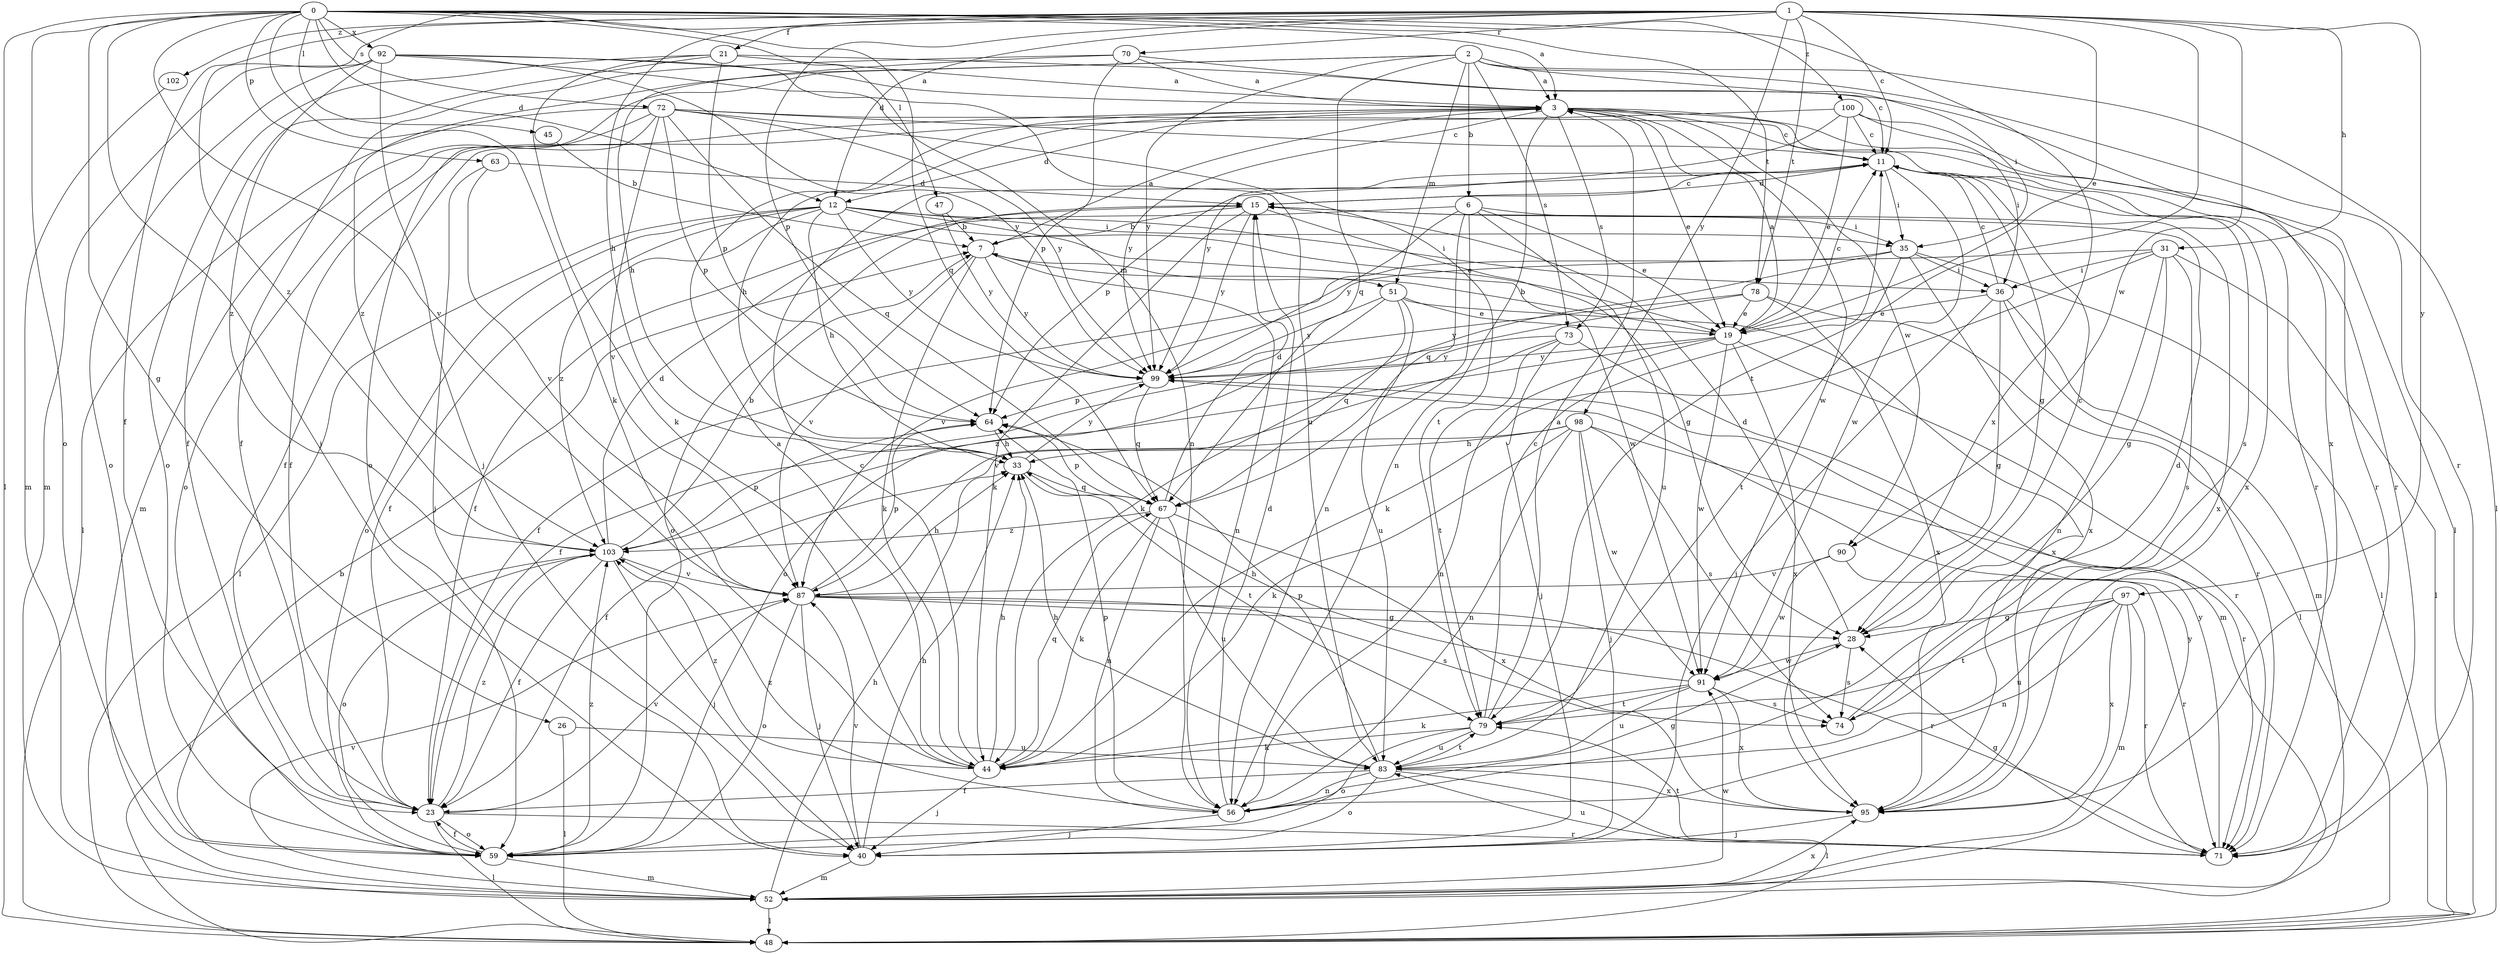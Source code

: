 strict digraph  {
0;
1;
2;
3;
6;
7;
11;
12;
15;
19;
21;
23;
26;
28;
31;
33;
35;
36;
40;
44;
45;
47;
48;
51;
52;
56;
59;
63;
64;
67;
70;
71;
72;
73;
74;
78;
79;
83;
87;
90;
91;
92;
95;
97;
98;
99;
100;
102;
103;
0 -> 3  [label=a];
0 -> 12  [label=d];
0 -> 26  [label=g];
0 -> 40  [label=j];
0 -> 44  [label=k];
0 -> 45  [label=l];
0 -> 47  [label=l];
0 -> 48  [label=l];
0 -> 59  [label=o];
0 -> 63  [label=p];
0 -> 67  [label=q];
0 -> 72  [label=s];
0 -> 78  [label=t];
0 -> 87  [label=v];
0 -> 92  [label=x];
0 -> 95  [label=x];
0 -> 100  [label=z];
1 -> 11  [label=c];
1 -> 12  [label=d];
1 -> 19  [label=e];
1 -> 21  [label=f];
1 -> 23  [label=f];
1 -> 31  [label=h];
1 -> 33  [label=h];
1 -> 64  [label=p];
1 -> 70  [label=r];
1 -> 78  [label=t];
1 -> 79  [label=t];
1 -> 90  [label=w];
1 -> 97  [label=y];
1 -> 98  [label=y];
1 -> 102  [label=z];
1 -> 103  [label=z];
2 -> 3  [label=a];
2 -> 6  [label=b];
2 -> 35  [label=i];
2 -> 48  [label=l];
2 -> 51  [label=m];
2 -> 59  [label=o];
2 -> 67  [label=q];
2 -> 71  [label=r];
2 -> 73  [label=s];
2 -> 99  [label=y];
2 -> 103  [label=z];
3 -> 11  [label=c];
3 -> 12  [label=d];
3 -> 19  [label=e];
3 -> 23  [label=f];
3 -> 33  [label=h];
3 -> 48  [label=l];
3 -> 56  [label=n];
3 -> 71  [label=r];
3 -> 73  [label=s];
3 -> 90  [label=w];
3 -> 91  [label=w];
3 -> 99  [label=y];
6 -> 19  [label=e];
6 -> 23  [label=f];
6 -> 35  [label=i];
6 -> 56  [label=n];
6 -> 67  [label=q];
6 -> 83  [label=u];
6 -> 99  [label=y];
7 -> 3  [label=a];
7 -> 44  [label=k];
7 -> 51  [label=m];
7 -> 56  [label=n];
7 -> 87  [label=v];
7 -> 99  [label=y];
11 -> 15  [label=d];
11 -> 28  [label=g];
11 -> 35  [label=i];
11 -> 64  [label=p];
11 -> 74  [label=s];
11 -> 91  [label=w];
11 -> 95  [label=x];
12 -> 19  [label=e];
12 -> 23  [label=f];
12 -> 33  [label=h];
12 -> 35  [label=i];
12 -> 36  [label=i];
12 -> 48  [label=l];
12 -> 59  [label=o];
12 -> 91  [label=w];
12 -> 99  [label=y];
12 -> 103  [label=z];
15 -> 7  [label=b];
15 -> 11  [label=c];
15 -> 28  [label=g];
15 -> 44  [label=k];
15 -> 59  [label=o];
15 -> 95  [label=x];
15 -> 99  [label=y];
19 -> 3  [label=a];
19 -> 7  [label=b];
19 -> 11  [label=c];
19 -> 56  [label=n];
19 -> 71  [label=r];
19 -> 91  [label=w];
19 -> 95  [label=x];
19 -> 99  [label=y];
19 -> 103  [label=z];
21 -> 3  [label=a];
21 -> 23  [label=f];
21 -> 44  [label=k];
21 -> 59  [label=o];
21 -> 64  [label=p];
21 -> 95  [label=x];
23 -> 48  [label=l];
23 -> 59  [label=o];
23 -> 71  [label=r];
23 -> 87  [label=v];
23 -> 103  [label=z];
26 -> 48  [label=l];
26 -> 83  [label=u];
28 -> 11  [label=c];
28 -> 15  [label=d];
28 -> 74  [label=s];
28 -> 91  [label=w];
31 -> 28  [label=g];
31 -> 36  [label=i];
31 -> 44  [label=k];
31 -> 48  [label=l];
31 -> 56  [label=n];
31 -> 74  [label=s];
31 -> 87  [label=v];
33 -> 67  [label=q];
33 -> 79  [label=t];
33 -> 99  [label=y];
35 -> 23  [label=f];
35 -> 36  [label=i];
35 -> 44  [label=k];
35 -> 48  [label=l];
35 -> 79  [label=t];
35 -> 95  [label=x];
36 -> 11  [label=c];
36 -> 19  [label=e];
36 -> 28  [label=g];
36 -> 40  [label=j];
36 -> 52  [label=m];
36 -> 71  [label=r];
40 -> 33  [label=h];
40 -> 52  [label=m];
40 -> 87  [label=v];
44 -> 3  [label=a];
44 -> 11  [label=c];
44 -> 33  [label=h];
44 -> 40  [label=j];
44 -> 67  [label=q];
44 -> 103  [label=z];
45 -> 7  [label=b];
47 -> 7  [label=b];
47 -> 99  [label=y];
51 -> 19  [label=e];
51 -> 59  [label=o];
51 -> 67  [label=q];
51 -> 83  [label=u];
51 -> 95  [label=x];
51 -> 99  [label=y];
52 -> 7  [label=b];
52 -> 33  [label=h];
52 -> 48  [label=l];
52 -> 87  [label=v];
52 -> 91  [label=w];
52 -> 95  [label=x];
52 -> 99  [label=y];
56 -> 15  [label=d];
56 -> 28  [label=g];
56 -> 40  [label=j];
56 -> 64  [label=p];
56 -> 103  [label=z];
59 -> 23  [label=f];
59 -> 52  [label=m];
59 -> 103  [label=z];
63 -> 15  [label=d];
63 -> 40  [label=j];
63 -> 87  [label=v];
64 -> 33  [label=h];
67 -> 15  [label=d];
67 -> 44  [label=k];
67 -> 56  [label=n];
67 -> 64  [label=p];
67 -> 83  [label=u];
67 -> 95  [label=x];
67 -> 103  [label=z];
70 -> 3  [label=a];
70 -> 11  [label=c];
70 -> 23  [label=f];
70 -> 33  [label=h];
70 -> 64  [label=p];
71 -> 28  [label=g];
71 -> 79  [label=t];
71 -> 83  [label=u];
71 -> 99  [label=y];
72 -> 11  [label=c];
72 -> 48  [label=l];
72 -> 52  [label=m];
72 -> 59  [label=o];
72 -> 64  [label=p];
72 -> 67  [label=q];
72 -> 71  [label=r];
72 -> 79  [label=t];
72 -> 87  [label=v];
72 -> 99  [label=y];
73 -> 40  [label=j];
73 -> 52  [label=m];
73 -> 79  [label=t];
73 -> 87  [label=v];
73 -> 99  [label=y];
74 -> 15  [label=d];
78 -> 19  [label=e];
78 -> 23  [label=f];
78 -> 48  [label=l];
78 -> 95  [label=x];
78 -> 99  [label=y];
79 -> 3  [label=a];
79 -> 11  [label=c];
79 -> 44  [label=k];
79 -> 59  [label=o];
79 -> 83  [label=u];
83 -> 23  [label=f];
83 -> 33  [label=h];
83 -> 48  [label=l];
83 -> 56  [label=n];
83 -> 59  [label=o];
83 -> 64  [label=p];
83 -> 79  [label=t];
83 -> 95  [label=x];
87 -> 28  [label=g];
87 -> 33  [label=h];
87 -> 40  [label=j];
87 -> 59  [label=o];
87 -> 64  [label=p];
87 -> 71  [label=r];
87 -> 74  [label=s];
90 -> 71  [label=r];
90 -> 87  [label=v];
90 -> 91  [label=w];
91 -> 33  [label=h];
91 -> 44  [label=k];
91 -> 74  [label=s];
91 -> 79  [label=t];
91 -> 83  [label=u];
91 -> 95  [label=x];
92 -> 3  [label=a];
92 -> 40  [label=j];
92 -> 52  [label=m];
92 -> 56  [label=n];
92 -> 59  [label=o];
92 -> 83  [label=u];
92 -> 99  [label=y];
92 -> 103  [label=z];
95 -> 40  [label=j];
97 -> 28  [label=g];
97 -> 52  [label=m];
97 -> 56  [label=n];
97 -> 71  [label=r];
97 -> 79  [label=t];
97 -> 83  [label=u];
97 -> 95  [label=x];
98 -> 23  [label=f];
98 -> 33  [label=h];
98 -> 40  [label=j];
98 -> 44  [label=k];
98 -> 56  [label=n];
98 -> 71  [label=r];
98 -> 74  [label=s];
98 -> 91  [label=w];
99 -> 64  [label=p];
99 -> 67  [label=q];
100 -> 11  [label=c];
100 -> 19  [label=e];
100 -> 23  [label=f];
100 -> 36  [label=i];
100 -> 71  [label=r];
100 -> 99  [label=y];
102 -> 52  [label=m];
103 -> 7  [label=b];
103 -> 15  [label=d];
103 -> 23  [label=f];
103 -> 40  [label=j];
103 -> 48  [label=l];
103 -> 59  [label=o];
103 -> 64  [label=p];
103 -> 87  [label=v];
}
